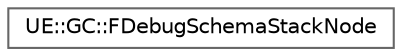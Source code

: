 digraph "Graphical Class Hierarchy"
{
 // INTERACTIVE_SVG=YES
 // LATEX_PDF_SIZE
  bgcolor="transparent";
  edge [fontname=Helvetica,fontsize=10,labelfontname=Helvetica,labelfontsize=10];
  node [fontname=Helvetica,fontsize=10,shape=box,height=0.2,width=0.4];
  rankdir="LR";
  Node0 [id="Node000000",label="UE::GC::FDebugSchemaStackNode",height=0.2,width=0.4,color="grey40", fillcolor="white", style="filled",URL="$d4/d5e/structUE_1_1GC_1_1FDebugSchemaStackNode.html",tooltip="Maintains a stack of schemas currently processed by reachability analysis for debugging referencing p..."];
}
